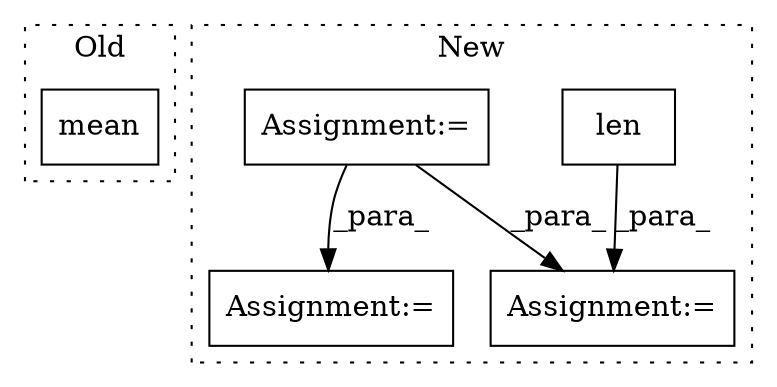 digraph G {
subgraph cluster0 {
1 [label="mean" a="32" s="1725,1741" l="5,1" shape="box"];
label = "Old";
style="dotted";
}
subgraph cluster1 {
2 [label="len" a="32" s="2335,2359" l="4,1" shape="box"];
3 [label="Assignment:=" a="7" s="2317" l="1" shape="box"];
4 [label="Assignment:=" a="7" s="1228" l="5" shape="box"];
5 [label="Assignment:=" a="7" s="2373" l="1" shape="box"];
label = "New";
style="dotted";
}
2 -> 3 [label="_para_"];
4 -> 3 [label="_para_"];
4 -> 5 [label="_para_"];
}